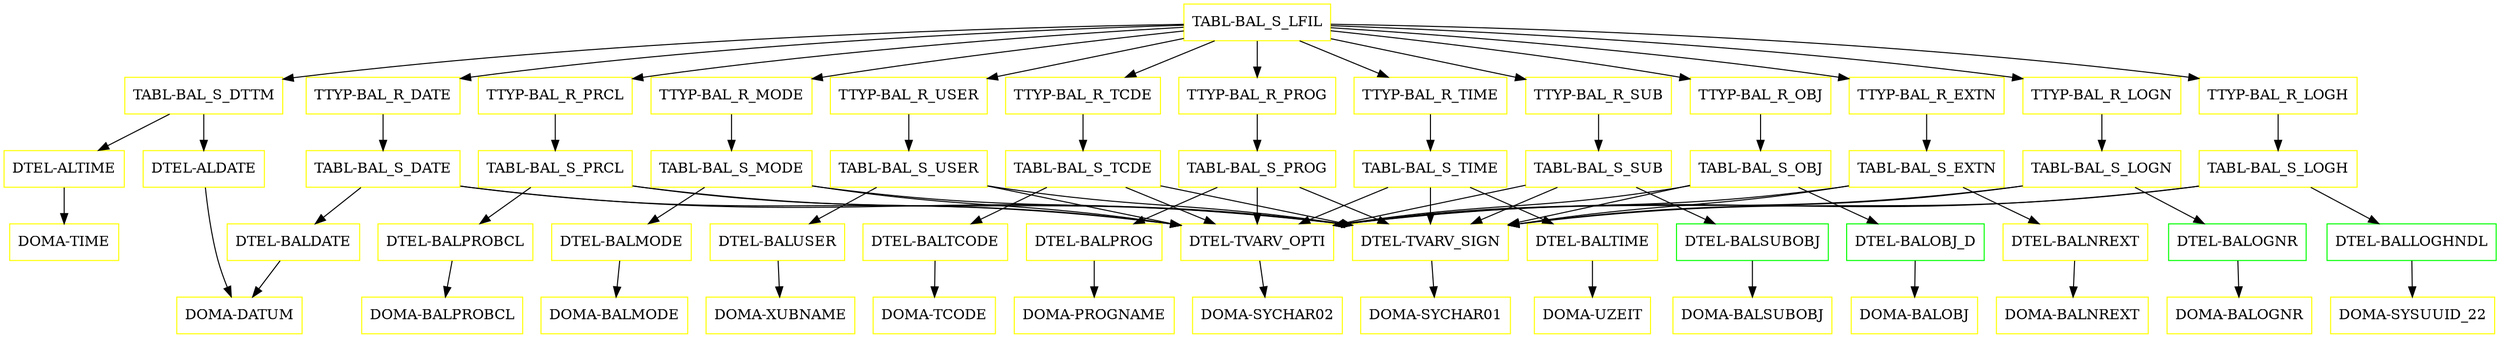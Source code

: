 digraph G {
  "TABL-BAL_S_LFIL" [shape=box,color=yellow];
  "TABL-BAL_S_DTTM" [shape=box,color=yellow,URL="./TABL_BAL_S_DTTM.html"];
  "DTEL-ALTIME" [shape=box,color=yellow,URL="./DTEL_ALTIME.html"];
  "DOMA-TIME" [shape=box,color=yellow,URL="./DOMA_TIME.html"];
  "DTEL-ALDATE" [shape=box,color=yellow,URL="./DTEL_ALDATE.html"];
  "DOMA-DATUM" [shape=box,color=yellow,URL="./DOMA_DATUM.html"];
  "TTYP-BAL_R_PRCL" [shape=box,color=yellow,URL="./TTYP_BAL_R_PRCL.html"];
  "TABL-BAL_S_PRCL" [shape=box,color=yellow,URL="./TABL_BAL_S_PRCL.html"];
  "DTEL-BALPROBCL" [shape=box,color=yellow,URL="./DTEL_BALPROBCL.html"];
  "DOMA-BALPROBCL" [shape=box,color=yellow,URL="./DOMA_BALPROBCL.html"];
  "DTEL-TVARV_OPTI" [shape=box,color=yellow,URL="./DTEL_TVARV_OPTI.html"];
  "DOMA-SYCHAR02" [shape=box,color=yellow,URL="./DOMA_SYCHAR02.html"];
  "DTEL-TVARV_SIGN" [shape=box,color=yellow,URL="./DTEL_TVARV_SIGN.html"];
  "DOMA-SYCHAR01" [shape=box,color=yellow,URL="./DOMA_SYCHAR01.html"];
  "TTYP-BAL_R_MODE" [shape=box,color=yellow,URL="./TTYP_BAL_R_MODE.html"];
  "TABL-BAL_S_MODE" [shape=box,color=yellow,URL="./TABL_BAL_S_MODE.html"];
  "DTEL-BALMODE" [shape=box,color=yellow,URL="./DTEL_BALMODE.html"];
  "DOMA-BALMODE" [shape=box,color=yellow,URL="./DOMA_BALMODE.html"];
  "TTYP-BAL_R_USER" [shape=box,color=yellow,URL="./TTYP_BAL_R_USER.html"];
  "TABL-BAL_S_USER" [shape=box,color=yellow,URL="./TABL_BAL_S_USER.html"];
  "DTEL-BALUSER" [shape=box,color=yellow,URL="./DTEL_BALUSER.html"];
  "DOMA-XUBNAME" [shape=box,color=yellow,URL="./DOMA_XUBNAME.html"];
  "TTYP-BAL_R_TCDE" [shape=box,color=yellow,URL="./TTYP_BAL_R_TCDE.html"];
  "TABL-BAL_S_TCDE" [shape=box,color=yellow,URL="./TABL_BAL_S_TCDE.html"];
  "DTEL-BALTCODE" [shape=box,color=yellow,URL="./DTEL_BALTCODE.html"];
  "DOMA-TCODE" [shape=box,color=yellow,URL="./DOMA_TCODE.html"];
  "TTYP-BAL_R_PROG" [shape=box,color=yellow,URL="./TTYP_BAL_R_PROG.html"];
  "TABL-BAL_S_PROG" [shape=box,color=yellow,URL="./TABL_BAL_S_PROG.html"];
  "DTEL-BALPROG" [shape=box,color=yellow,URL="./DTEL_BALPROG.html"];
  "DOMA-PROGNAME" [shape=box,color=yellow,URL="./DOMA_PROGNAME.html"];
  "TTYP-BAL_R_TIME" [shape=box,color=yellow,URL="./TTYP_BAL_R_TIME.html"];
  "TABL-BAL_S_TIME" [shape=box,color=yellow,URL="./TABL_BAL_S_TIME.html"];
  "DTEL-BALTIME" [shape=box,color=yellow,URL="./DTEL_BALTIME.html"];
  "DOMA-UZEIT" [shape=box,color=yellow,URL="./DOMA_UZEIT.html"];
  "TTYP-BAL_R_DATE" [shape=box,color=yellow,URL="./TTYP_BAL_R_DATE.html"];
  "TABL-BAL_S_DATE" [shape=box,color=yellow,URL="./TABL_BAL_S_DATE.html"];
  "DTEL-BALDATE" [shape=box,color=yellow,URL="./DTEL_BALDATE.html"];
  "TTYP-BAL_R_SUB" [shape=box,color=yellow,URL="./TTYP_BAL_R_SUB.html"];
  "TABL-BAL_S_SUB" [shape=box,color=yellow,URL="./TABL_BAL_S_SUB.html"];
  "DTEL-BALSUBOBJ" [shape=box,color=green,URL="./DTEL_BALSUBOBJ.html"];
  "DOMA-BALSUBOBJ" [shape=box,color=yellow,URL="./DOMA_BALSUBOBJ.html"];
  "TTYP-BAL_R_OBJ" [shape=box,color=yellow,URL="./TTYP_BAL_R_OBJ.html"];
  "TABL-BAL_S_OBJ" [shape=box,color=yellow,URL="./TABL_BAL_S_OBJ.html"];
  "DTEL-BALOBJ_D" [shape=box,color=green,URL="./DTEL_BALOBJ_D.html"];
  "DOMA-BALOBJ" [shape=box,color=yellow,URL="./DOMA_BALOBJ.html"];
  "TTYP-BAL_R_EXTN" [shape=box,color=yellow,URL="./TTYP_BAL_R_EXTN.html"];
  "TABL-BAL_S_EXTN" [shape=box,color=yellow,URL="./TABL_BAL_S_EXTN.html"];
  "DTEL-BALNREXT" [shape=box,color=yellow,URL="./DTEL_BALNREXT.html"];
  "DOMA-BALNREXT" [shape=box,color=yellow,URL="./DOMA_BALNREXT.html"];
  "TTYP-BAL_R_LOGN" [shape=box,color=yellow,URL="./TTYP_BAL_R_LOGN.html"];
  "TABL-BAL_S_LOGN" [shape=box,color=yellow,URL="./TABL_BAL_S_LOGN.html"];
  "DTEL-BALOGNR" [shape=box,color=green,URL="./DTEL_BALOGNR.html"];
  "DOMA-BALOGNR" [shape=box,color=yellow,URL="./DOMA_BALOGNR.html"];
  "TTYP-BAL_R_LOGH" [shape=box,color=yellow,URL="./TTYP_BAL_R_LOGH.html"];
  "TABL-BAL_S_LOGH" [shape=box,color=yellow,URL="./TABL_BAL_S_LOGH.html"];
  "DTEL-BALLOGHNDL" [shape=box,color=green,URL="./DTEL_BALLOGHNDL.html"];
  "DOMA-SYSUUID_22" [shape=box,color=yellow,URL="./DOMA_SYSUUID_22.html"];
  "TABL-BAL_S_LFIL" -> "TTYP-BAL_R_LOGH";
  "TABL-BAL_S_LFIL" -> "TTYP-BAL_R_LOGN";
  "TABL-BAL_S_LFIL" -> "TTYP-BAL_R_EXTN";
  "TABL-BAL_S_LFIL" -> "TTYP-BAL_R_OBJ";
  "TABL-BAL_S_LFIL" -> "TTYP-BAL_R_SUB";
  "TABL-BAL_S_LFIL" -> "TTYP-BAL_R_DATE";
  "TABL-BAL_S_LFIL" -> "TTYP-BAL_R_TIME";
  "TABL-BAL_S_LFIL" -> "TTYP-BAL_R_PROG";
  "TABL-BAL_S_LFIL" -> "TTYP-BAL_R_TCDE";
  "TABL-BAL_S_LFIL" -> "TTYP-BAL_R_USER";
  "TABL-BAL_S_LFIL" -> "TTYP-BAL_R_MODE";
  "TABL-BAL_S_LFIL" -> "TTYP-BAL_R_PRCL";
  "TABL-BAL_S_LFIL" -> "TABL-BAL_S_DTTM";
  "TABL-BAL_S_DTTM" -> "DTEL-ALDATE";
  "TABL-BAL_S_DTTM" -> "DTEL-ALTIME";
  "DTEL-ALTIME" -> "DOMA-TIME";
  "DTEL-ALDATE" -> "DOMA-DATUM";
  "TTYP-BAL_R_PRCL" -> "TABL-BAL_S_PRCL";
  "TABL-BAL_S_PRCL" -> "DTEL-TVARV_SIGN";
  "TABL-BAL_S_PRCL" -> "DTEL-TVARV_OPTI";
  "TABL-BAL_S_PRCL" -> "DTEL-BALPROBCL";
  "DTEL-BALPROBCL" -> "DOMA-BALPROBCL";
  "DTEL-TVARV_OPTI" -> "DOMA-SYCHAR02";
  "DTEL-TVARV_SIGN" -> "DOMA-SYCHAR01";
  "TTYP-BAL_R_MODE" -> "TABL-BAL_S_MODE";
  "TABL-BAL_S_MODE" -> "DTEL-TVARV_SIGN";
  "TABL-BAL_S_MODE" -> "DTEL-TVARV_OPTI";
  "TABL-BAL_S_MODE" -> "DTEL-BALMODE";
  "DTEL-BALMODE" -> "DOMA-BALMODE";
  "TTYP-BAL_R_USER" -> "TABL-BAL_S_USER";
  "TABL-BAL_S_USER" -> "DTEL-TVARV_SIGN";
  "TABL-BAL_S_USER" -> "DTEL-TVARV_OPTI";
  "TABL-BAL_S_USER" -> "DTEL-BALUSER";
  "DTEL-BALUSER" -> "DOMA-XUBNAME";
  "TTYP-BAL_R_TCDE" -> "TABL-BAL_S_TCDE";
  "TABL-BAL_S_TCDE" -> "DTEL-TVARV_SIGN";
  "TABL-BAL_S_TCDE" -> "DTEL-TVARV_OPTI";
  "TABL-BAL_S_TCDE" -> "DTEL-BALTCODE";
  "DTEL-BALTCODE" -> "DOMA-TCODE";
  "TTYP-BAL_R_PROG" -> "TABL-BAL_S_PROG";
  "TABL-BAL_S_PROG" -> "DTEL-TVARV_SIGN";
  "TABL-BAL_S_PROG" -> "DTEL-TVARV_OPTI";
  "TABL-BAL_S_PROG" -> "DTEL-BALPROG";
  "DTEL-BALPROG" -> "DOMA-PROGNAME";
  "TTYP-BAL_R_TIME" -> "TABL-BAL_S_TIME";
  "TABL-BAL_S_TIME" -> "DTEL-TVARV_SIGN";
  "TABL-BAL_S_TIME" -> "DTEL-TVARV_OPTI";
  "TABL-BAL_S_TIME" -> "DTEL-BALTIME";
  "DTEL-BALTIME" -> "DOMA-UZEIT";
  "TTYP-BAL_R_DATE" -> "TABL-BAL_S_DATE";
  "TABL-BAL_S_DATE" -> "DTEL-TVARV_SIGN";
  "TABL-BAL_S_DATE" -> "DTEL-TVARV_OPTI";
  "TABL-BAL_S_DATE" -> "DTEL-BALDATE";
  "DTEL-BALDATE" -> "DOMA-DATUM";
  "TTYP-BAL_R_SUB" -> "TABL-BAL_S_SUB";
  "TABL-BAL_S_SUB" -> "DTEL-TVARV_SIGN";
  "TABL-BAL_S_SUB" -> "DTEL-TVARV_OPTI";
  "TABL-BAL_S_SUB" -> "DTEL-BALSUBOBJ";
  "DTEL-BALSUBOBJ" -> "DOMA-BALSUBOBJ";
  "TTYP-BAL_R_OBJ" -> "TABL-BAL_S_OBJ";
  "TABL-BAL_S_OBJ" -> "DTEL-TVARV_SIGN";
  "TABL-BAL_S_OBJ" -> "DTEL-TVARV_OPTI";
  "TABL-BAL_S_OBJ" -> "DTEL-BALOBJ_D";
  "DTEL-BALOBJ_D" -> "DOMA-BALOBJ";
  "TTYP-BAL_R_EXTN" -> "TABL-BAL_S_EXTN";
  "TABL-BAL_S_EXTN" -> "DTEL-TVARV_SIGN";
  "TABL-BAL_S_EXTN" -> "DTEL-TVARV_OPTI";
  "TABL-BAL_S_EXTN" -> "DTEL-BALNREXT";
  "DTEL-BALNREXT" -> "DOMA-BALNREXT";
  "TTYP-BAL_R_LOGN" -> "TABL-BAL_S_LOGN";
  "TABL-BAL_S_LOGN" -> "DTEL-TVARV_SIGN";
  "TABL-BAL_S_LOGN" -> "DTEL-TVARV_OPTI";
  "TABL-BAL_S_LOGN" -> "DTEL-BALOGNR";
  "DTEL-BALOGNR" -> "DOMA-BALOGNR";
  "TTYP-BAL_R_LOGH" -> "TABL-BAL_S_LOGH";
  "TABL-BAL_S_LOGH" -> "DTEL-TVARV_SIGN";
  "TABL-BAL_S_LOGH" -> "DTEL-TVARV_OPTI";
  "TABL-BAL_S_LOGH" -> "DTEL-BALLOGHNDL";
  "DTEL-BALLOGHNDL" -> "DOMA-SYSUUID_22";
}

